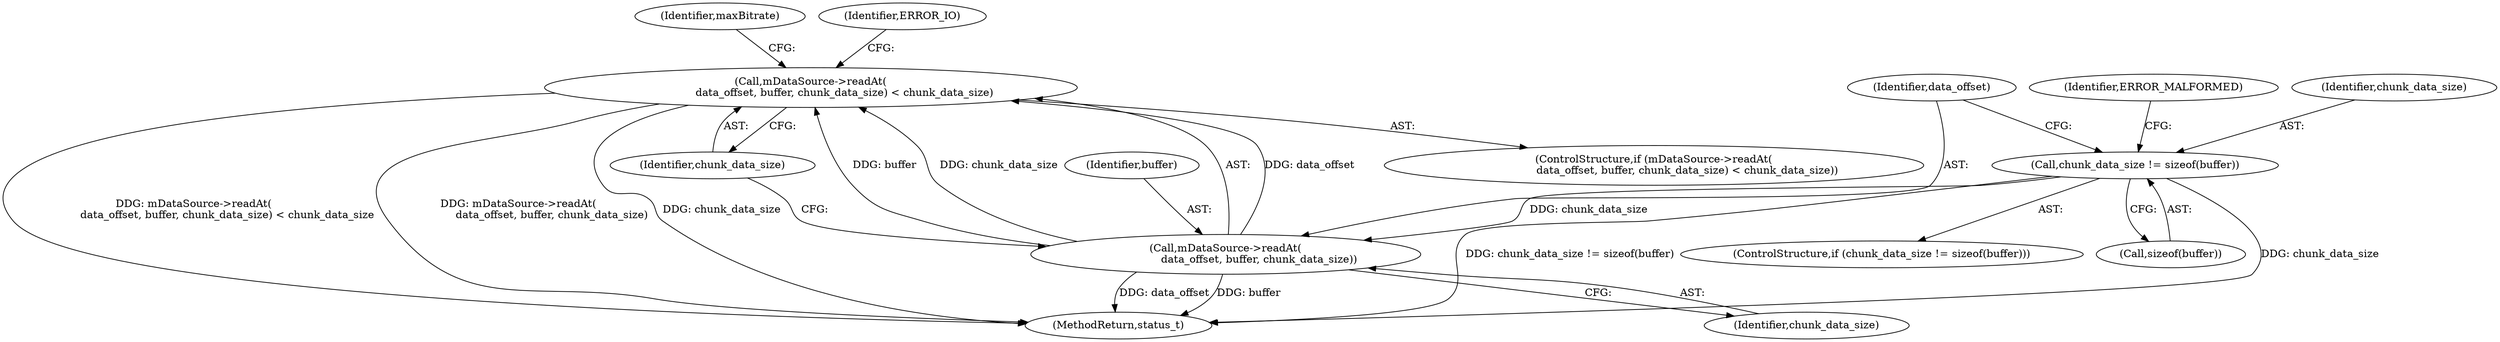 digraph "0_Android_8a3a2f6ea7defe1a81bb32b3c9f3537f84749b9d@API" {
"1002765" [label="(Call,mDataSource->readAt(\n                    data_offset, buffer, chunk_data_size) < chunk_data_size)"];
"1002766" [label="(Call,mDataSource->readAt(\n                    data_offset, buffer, chunk_data_size))"];
"1002757" [label="(Call,chunk_data_size != sizeof(buffer))"];
"1002767" [label="(Identifier,data_offset)"];
"1002758" [label="(Identifier,chunk_data_size)"];
"1002765" [label="(Call,mDataSource->readAt(\n                    data_offset, buffer, chunk_data_size) < chunk_data_size)"];
"1002769" [label="(Identifier,chunk_data_size)"];
"1002770" [label="(Identifier,chunk_data_size)"];
"1002756" [label="(ControlStructure,if (chunk_data_size != sizeof(buffer)))"];
"1002776" [label="(Identifier,maxBitrate)"];
"1002757" [label="(Call,chunk_data_size != sizeof(buffer))"];
"1002759" [label="(Call,sizeof(buffer))"];
"1002763" [label="(Identifier,ERROR_MALFORMED)"];
"1002766" [label="(Call,mDataSource->readAt(\n                    data_offset, buffer, chunk_data_size))"];
"1002768" [label="(Identifier,buffer)"];
"1002764" [label="(ControlStructure,if (mDataSource->readAt(\n                    data_offset, buffer, chunk_data_size) < chunk_data_size))"];
"1002773" [label="(Identifier,ERROR_IO)"];
"1003903" [label="(MethodReturn,status_t)"];
"1002765" -> "1002764"  [label="AST: "];
"1002765" -> "1002770"  [label="CFG: "];
"1002766" -> "1002765"  [label="AST: "];
"1002770" -> "1002765"  [label="AST: "];
"1002773" -> "1002765"  [label="CFG: "];
"1002776" -> "1002765"  [label="CFG: "];
"1002765" -> "1003903"  [label="DDG: mDataSource->readAt(\n                    data_offset, buffer, chunk_data_size)"];
"1002765" -> "1003903"  [label="DDG: chunk_data_size"];
"1002765" -> "1003903"  [label="DDG: mDataSource->readAt(\n                    data_offset, buffer, chunk_data_size) < chunk_data_size"];
"1002766" -> "1002765"  [label="DDG: data_offset"];
"1002766" -> "1002765"  [label="DDG: buffer"];
"1002766" -> "1002765"  [label="DDG: chunk_data_size"];
"1002766" -> "1002769"  [label="CFG: "];
"1002767" -> "1002766"  [label="AST: "];
"1002768" -> "1002766"  [label="AST: "];
"1002769" -> "1002766"  [label="AST: "];
"1002770" -> "1002766"  [label="CFG: "];
"1002766" -> "1003903"  [label="DDG: data_offset"];
"1002766" -> "1003903"  [label="DDG: buffer"];
"1002757" -> "1002766"  [label="DDG: chunk_data_size"];
"1002757" -> "1002756"  [label="AST: "];
"1002757" -> "1002759"  [label="CFG: "];
"1002758" -> "1002757"  [label="AST: "];
"1002759" -> "1002757"  [label="AST: "];
"1002763" -> "1002757"  [label="CFG: "];
"1002767" -> "1002757"  [label="CFG: "];
"1002757" -> "1003903"  [label="DDG: chunk_data_size != sizeof(buffer)"];
"1002757" -> "1003903"  [label="DDG: chunk_data_size"];
}
